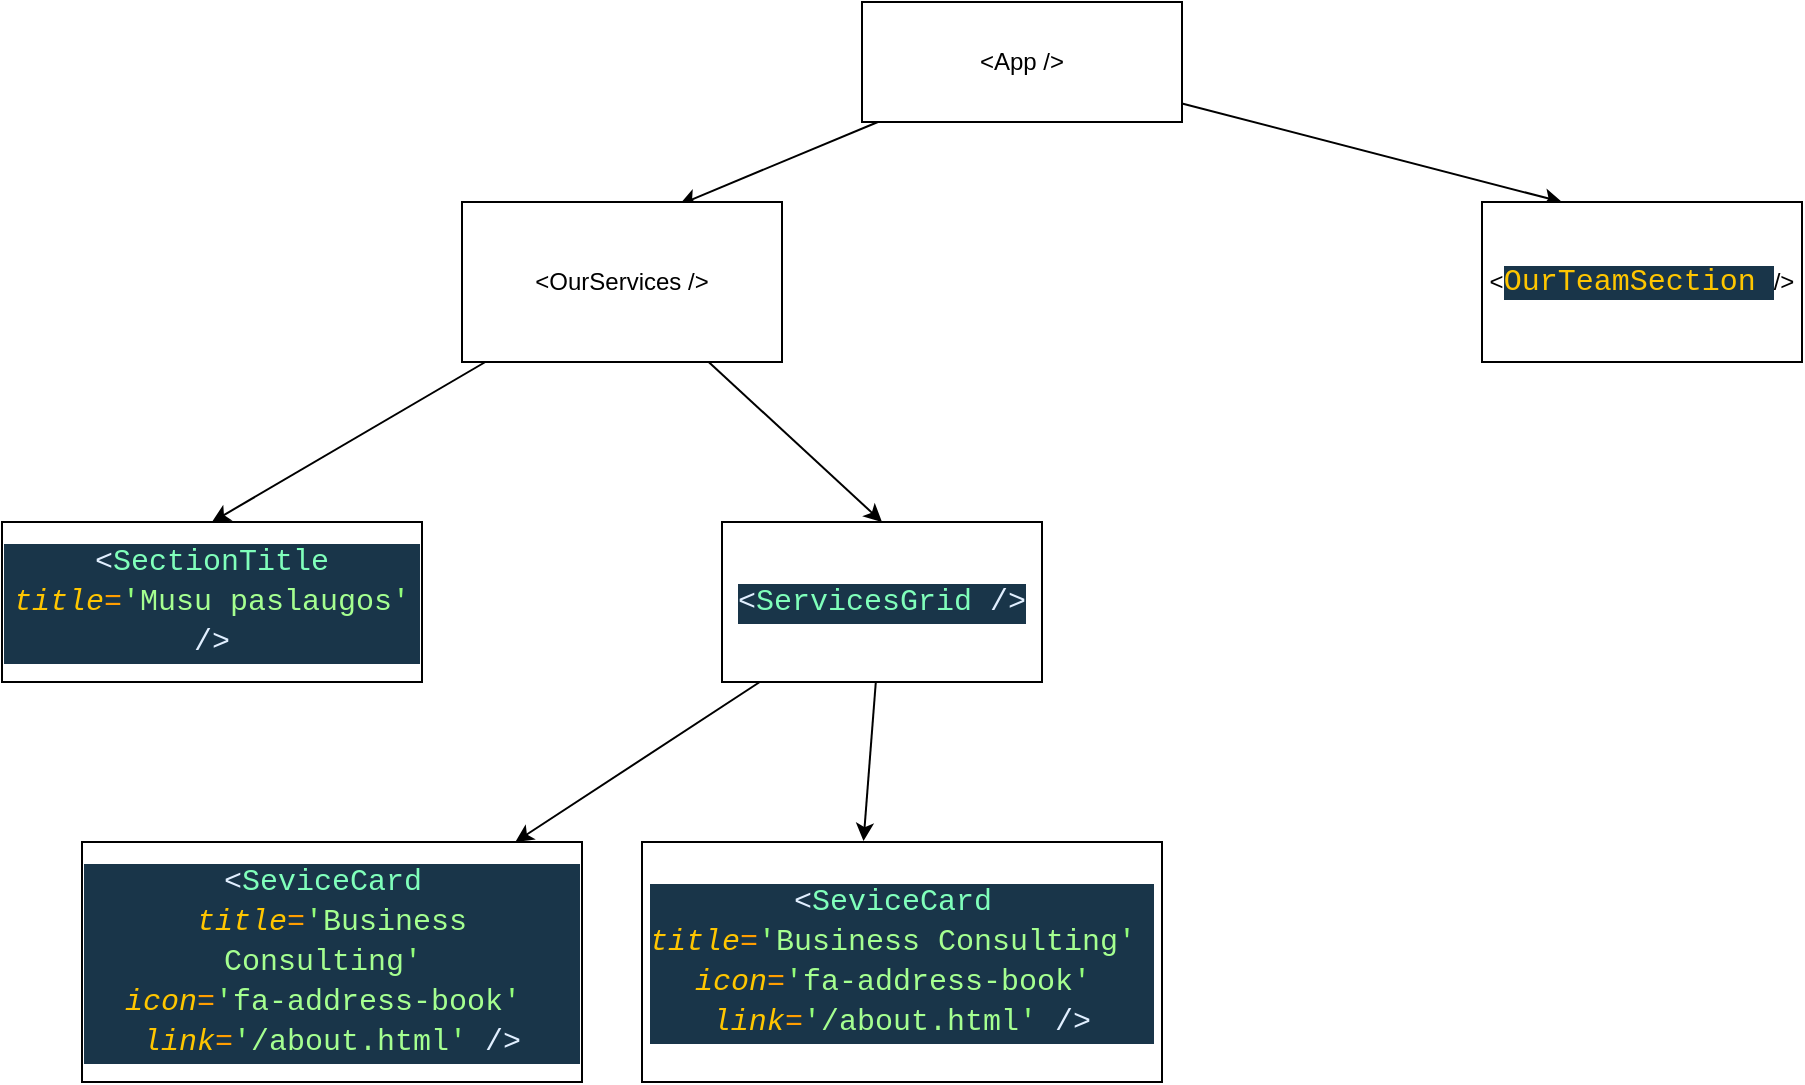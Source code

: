 <mxfile>
    <diagram id="KyjhJvYOiXoPotZBOBlh" name="Page-1">
        <mxGraphModel dx="1792" dy="469" grid="1" gridSize="10" guides="1" tooltips="1" connect="1" arrows="1" fold="1" page="1" pageScale="1" pageWidth="850" pageHeight="1100" math="0" shadow="0">
            <root>
                <mxCell id="0"/>
                <mxCell id="1" parent="0"/>
                <mxCell id="5" style="edgeStyle=none;html=1;entryX=0.679;entryY=0.017;entryDx=0;entryDy=0;entryPerimeter=0;" edge="1" parent="1" source="2" target="3">
                    <mxGeometry relative="1" as="geometry"/>
                </mxCell>
                <mxCell id="14" style="edgeStyle=none;html=1;entryX=0.25;entryY=0;entryDx=0;entryDy=0;" edge="1" parent="1" source="2" target="4">
                    <mxGeometry relative="1" as="geometry"/>
                </mxCell>
                <mxCell id="2" value="&amp;lt;App /&amp;gt;" style="rounded=0;whiteSpace=wrap;html=1;" vertex="1" parent="1">
                    <mxGeometry x="320" y="20" width="160" height="60" as="geometry"/>
                </mxCell>
                <mxCell id="8" style="edgeStyle=none;html=1;entryX=0.5;entryY=0;entryDx=0;entryDy=0;" edge="1" parent="1" source="3" target="6">
                    <mxGeometry relative="1" as="geometry"/>
                </mxCell>
                <mxCell id="9" style="edgeStyle=none;html=1;entryX=0.5;entryY=0;entryDx=0;entryDy=0;" edge="1" parent="1" source="3" target="7">
                    <mxGeometry relative="1" as="geometry"/>
                </mxCell>
                <mxCell id="3" value="&amp;lt;OurServices /&amp;gt;" style="rounded=0;whiteSpace=wrap;html=1;" vertex="1" parent="1">
                    <mxGeometry x="120" y="120" width="160" height="80" as="geometry"/>
                </mxCell>
                <mxCell id="4" value="&amp;lt;&lt;span style=&quot;color: rgb(255 , 198 , 0) ; background-color: rgb(25 , 53 , 73) ; font-family: &amp;#34;cascadia code&amp;#34; , &amp;#34;menlo&amp;#34; , &amp;#34;monaco&amp;#34; , &amp;#34;courier new&amp;#34; , monospace , &amp;#34;consolas&amp;#34; , &amp;#34;courier new&amp;#34; , monospace ; font-size: 15px&quot;&gt;OurTeamSection&amp;nbsp;&lt;/span&gt;&lt;span&gt;/&amp;gt;&lt;/span&gt;" style="rounded=0;whiteSpace=wrap;html=1;" vertex="1" parent="1">
                    <mxGeometry x="630" y="120" width="160" height="80" as="geometry"/>
                </mxCell>
                <mxCell id="6" value="&lt;div style=&quot;color: rgb(255 , 255 , 255) ; background-color: rgb(25 , 53 , 73) ; font-family: &amp;#34;cascadia code&amp;#34; , &amp;#34;menlo&amp;#34; , &amp;#34;monaco&amp;#34; , &amp;#34;courier new&amp;#34; , monospace , &amp;#34;consolas&amp;#34; , &amp;#34;courier new&amp;#34; , monospace ; font-size: 15px ; line-height: 20px&quot;&gt;&lt;span style=&quot;color: #e1efff&quot;&gt;&amp;lt;&lt;/span&gt;&lt;span style=&quot;color: #80ffbb&quot;&gt;SectionTitle&lt;/span&gt;&lt;span style=&quot;color: #9effff&quot;&gt; &lt;/span&gt;&lt;span style=&quot;color: #ffc600 ; font-style: italic&quot;&gt;title&lt;/span&gt;&lt;span style=&quot;color: #ff9d00&quot;&gt;=&lt;/span&gt;&lt;span style=&quot;color: #92fc79&quot;&gt;'&lt;/span&gt;&lt;span style=&quot;color: #a5ff90&quot;&gt;Musu paslaugos&lt;/span&gt;&lt;span style=&quot;color: #92fc79&quot;&gt;'&lt;/span&gt;&lt;span style=&quot;color: #9effff&quot;&gt; &lt;/span&gt;&lt;span style=&quot;color: #e1efff&quot;&gt;/&amp;gt;&lt;/span&gt;&lt;/div&gt;" style="rounded=0;whiteSpace=wrap;html=1;" vertex="1" parent="1">
                    <mxGeometry x="-110" y="280" width="210" height="80" as="geometry"/>
                </mxCell>
                <mxCell id="12" style="edgeStyle=none;html=1;" edge="1" parent="1" source="7" target="10">
                    <mxGeometry relative="1" as="geometry"/>
                </mxCell>
                <mxCell id="13" style="edgeStyle=none;html=1;entryX=0.426;entryY=-0.004;entryDx=0;entryDy=0;entryPerimeter=0;" edge="1" parent="1" source="7" target="11">
                    <mxGeometry relative="1" as="geometry"/>
                </mxCell>
                <mxCell id="7" value="&lt;div style=&quot;color: rgb(255 , 255 , 255) ; background-color: rgb(25 , 53 , 73) ; font-family: &amp;#34;cascadia code&amp;#34; , &amp;#34;menlo&amp;#34; , &amp;#34;monaco&amp;#34; , &amp;#34;courier new&amp;#34; , monospace , &amp;#34;consolas&amp;#34; , &amp;#34;courier new&amp;#34; , monospace ; font-size: 15px ; line-height: 20px&quot;&gt;&lt;span style=&quot;color: #e1efff&quot;&gt;&amp;lt;&lt;/span&gt;&lt;span style=&quot;color: #80ffbb&quot;&gt;ServicesGrid&lt;/span&gt;&lt;span style=&quot;color: #9effff&quot;&gt; &lt;/span&gt;&lt;span style=&quot;color: #e1efff&quot;&gt;/&amp;gt;&lt;/span&gt;&lt;/div&gt;" style="rounded=0;whiteSpace=wrap;html=1;" vertex="1" parent="1">
                    <mxGeometry x="250" y="280" width="160" height="80" as="geometry"/>
                </mxCell>
                <mxCell id="10" value="&lt;div style=&quot;color: rgb(255 , 255 , 255) ; background-color: rgb(25 , 53 , 73) ; font-family: &amp;#34;cascadia code&amp;#34; , &amp;#34;menlo&amp;#34; , &amp;#34;monaco&amp;#34; , &amp;#34;courier new&amp;#34; , monospace , &amp;#34;consolas&amp;#34; , &amp;#34;courier new&amp;#34; , monospace ; font-size: 15px ; line-height: 20px&quot;&gt;&lt;div style=&quot;font-family: &amp;#34;cascadia code&amp;#34; , &amp;#34;menlo&amp;#34; , &amp;#34;monaco&amp;#34; , &amp;#34;courier new&amp;#34; , monospace , &amp;#34;consolas&amp;#34; , &amp;#34;courier new&amp;#34; , monospace ; line-height: 20px&quot;&gt;&lt;span style=&quot;color: #e1efff&quot;&gt;&amp;lt;&lt;/span&gt;&lt;span style=&quot;color: #80ffbb&quot;&gt;SeviceCard&lt;/span&gt;&lt;span style=&quot;color: #9effff&quot;&gt;&amp;nbsp;&lt;/span&gt;&lt;/div&gt;&lt;div style=&quot;font-family: &amp;#34;cascadia code&amp;#34; , &amp;#34;menlo&amp;#34; , &amp;#34;monaco&amp;#34; , &amp;#34;courier new&amp;#34; , monospace , &amp;#34;consolas&amp;#34; , &amp;#34;courier new&amp;#34; , monospace ; line-height: 20px&quot;&gt;&lt;span style=&quot;color: #ffc600 ; font-style: italic&quot;&gt;title&lt;/span&gt;&lt;span style=&quot;color: #ff9d00&quot;&gt;=&lt;/span&gt;&lt;span style=&quot;color: #92fc79&quot;&gt;'&lt;/span&gt;&lt;span style=&quot;color: #a5ff90&quot;&gt;Business Consulting&lt;/span&gt;&lt;span style=&quot;color: #92fc79&quot;&gt;'&lt;/span&gt;&lt;span style=&quot;color: #9effff&quot;&gt;&amp;nbsp;&lt;/span&gt;&lt;/div&gt;&lt;div style=&quot;font-family: &amp;#34;cascadia code&amp;#34; , &amp;#34;menlo&amp;#34; , &amp;#34;monaco&amp;#34; , &amp;#34;courier new&amp;#34; , monospace , &amp;#34;consolas&amp;#34; , &amp;#34;courier new&amp;#34; , monospace ; line-height: 20px&quot;&gt;&lt;span style=&quot;color: #ffc600 ; font-style: italic&quot;&gt;icon&lt;/span&gt;&lt;span style=&quot;color: #ff9d00&quot;&gt;=&lt;/span&gt;&lt;span style=&quot;color: #92fc79&quot;&gt;'&lt;/span&gt;&lt;span style=&quot;color: #a5ff90&quot;&gt;fa-address-book&lt;/span&gt;&lt;span style=&quot;color: #92fc79&quot;&gt;'&lt;/span&gt;&lt;span style=&quot;color: #9effff&quot;&gt;&amp;nbsp;&lt;/span&gt;&lt;/div&gt;&lt;div style=&quot;font-family: &amp;#34;cascadia code&amp;#34; , &amp;#34;menlo&amp;#34; , &amp;#34;monaco&amp;#34; , &amp;#34;courier new&amp;#34; , monospace , &amp;#34;consolas&amp;#34; , &amp;#34;courier new&amp;#34; , monospace ; line-height: 20px&quot;&gt;&lt;span style=&quot;color: #ffc600 ; font-style: italic&quot;&gt;link&lt;/span&gt;&lt;span style=&quot;color: #ff9d00&quot;&gt;=&lt;/span&gt;&lt;span style=&quot;color: #92fc79&quot;&gt;'&lt;/span&gt;&lt;span style=&quot;color: #a5ff90&quot;&gt;/about.html&lt;/span&gt;&lt;span style=&quot;color: #92fc79&quot;&gt;'&lt;/span&gt;&lt;span style=&quot;color: #9effff&quot;&gt; &lt;/span&gt;&lt;span style=&quot;color: #e1efff&quot;&gt;/&amp;gt;&lt;/span&gt;&lt;/div&gt;&lt;/div&gt;" style="rounded=0;whiteSpace=wrap;html=1;" vertex="1" parent="1">
                    <mxGeometry x="-70" y="440" width="250" height="120" as="geometry"/>
                </mxCell>
                <mxCell id="11" value="&lt;div style=&quot;color: rgb(255 , 255 , 255) ; background-color: rgb(25 , 53 , 73) ; font-family: &amp;#34;cascadia code&amp;#34; , &amp;#34;menlo&amp;#34; , &amp;#34;monaco&amp;#34; , &amp;#34;courier new&amp;#34; , monospace , &amp;#34;consolas&amp;#34; , &amp;#34;courier new&amp;#34; , monospace ; font-size: 15px ; line-height: 20px&quot;&gt;&lt;div style=&quot;font-family: &amp;#34;cascadia code&amp;#34; , &amp;#34;menlo&amp;#34; , &amp;#34;monaco&amp;#34; , &amp;#34;courier new&amp;#34; , monospace , &amp;#34;consolas&amp;#34; , &amp;#34;courier new&amp;#34; , monospace ; line-height: 20px&quot;&gt;&lt;span style=&quot;color: #e1efff&quot;&gt;&amp;lt;&lt;/span&gt;&lt;span style=&quot;color: #80ffbb&quot;&gt;SeviceCard&lt;/span&gt;&lt;span style=&quot;color: #9effff&quot;&gt;&amp;nbsp;&lt;/span&gt;&lt;/div&gt;&lt;div style=&quot;font-family: &amp;#34;cascadia code&amp;#34; , &amp;#34;menlo&amp;#34; , &amp;#34;monaco&amp;#34; , &amp;#34;courier new&amp;#34; , monospace , &amp;#34;consolas&amp;#34; , &amp;#34;courier new&amp;#34; , monospace ; line-height: 20px&quot;&gt;&lt;span style=&quot;color: #ffc600 ; font-style: italic&quot;&gt;title&lt;/span&gt;&lt;span style=&quot;color: #ff9d00&quot;&gt;=&lt;/span&gt;&lt;span style=&quot;color: #92fc79&quot;&gt;'&lt;/span&gt;&lt;span style=&quot;color: #a5ff90&quot;&gt;Business Consulting&lt;/span&gt;&lt;span style=&quot;color: #92fc79&quot;&gt;'&lt;/span&gt;&lt;span style=&quot;color: #9effff&quot;&gt;&amp;nbsp;&lt;/span&gt;&lt;/div&gt;&lt;div style=&quot;font-family: &amp;#34;cascadia code&amp;#34; , &amp;#34;menlo&amp;#34; , &amp;#34;monaco&amp;#34; , &amp;#34;courier new&amp;#34; , monospace , &amp;#34;consolas&amp;#34; , &amp;#34;courier new&amp;#34; , monospace ; line-height: 20px&quot;&gt;&lt;span style=&quot;color: #ffc600 ; font-style: italic&quot;&gt;icon&lt;/span&gt;&lt;span style=&quot;color: #ff9d00&quot;&gt;=&lt;/span&gt;&lt;span style=&quot;color: #92fc79&quot;&gt;'&lt;/span&gt;&lt;span style=&quot;color: #a5ff90&quot;&gt;fa-address-book&lt;/span&gt;&lt;span style=&quot;color: #92fc79&quot;&gt;'&lt;/span&gt;&lt;span style=&quot;color: #9effff&quot;&gt;&amp;nbsp;&lt;/span&gt;&lt;/div&gt;&lt;div style=&quot;font-family: &amp;#34;cascadia code&amp;#34; , &amp;#34;menlo&amp;#34; , &amp;#34;monaco&amp;#34; , &amp;#34;courier new&amp;#34; , monospace , &amp;#34;consolas&amp;#34; , &amp;#34;courier new&amp;#34; , monospace ; line-height: 20px&quot;&gt;&lt;span style=&quot;color: #ffc600 ; font-style: italic&quot;&gt;link&lt;/span&gt;&lt;span style=&quot;color: #ff9d00&quot;&gt;=&lt;/span&gt;&lt;span style=&quot;color: #92fc79&quot;&gt;'&lt;/span&gt;&lt;span style=&quot;color: #a5ff90&quot;&gt;/about.html&lt;/span&gt;&lt;span style=&quot;color: #92fc79&quot;&gt;'&lt;/span&gt;&lt;span style=&quot;color: #9effff&quot;&gt; &lt;/span&gt;&lt;span style=&quot;color: #e1efff&quot;&gt;/&amp;gt;&lt;/span&gt;&lt;/div&gt;&lt;/div&gt;" style="rounded=0;whiteSpace=wrap;html=1;" vertex="1" parent="1">
                    <mxGeometry x="210" y="440" width="260" height="120" as="geometry"/>
                </mxCell>
            </root>
        </mxGraphModel>
    </diagram>
</mxfile>